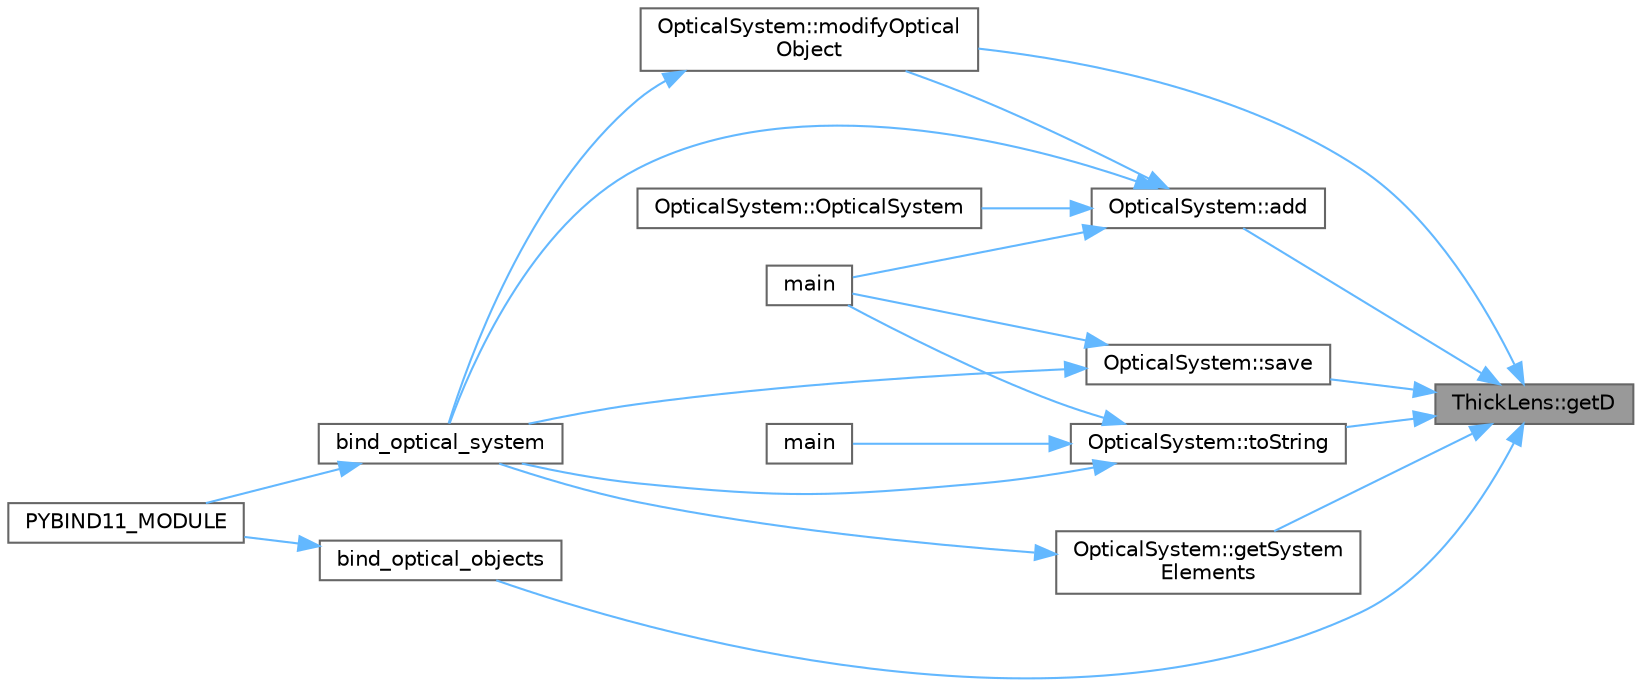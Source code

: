 digraph "ThickLens::getD"
{
 // LATEX_PDF_SIZE
  bgcolor="transparent";
  edge [fontname=Helvetica,fontsize=10,labelfontname=Helvetica,labelfontsize=10];
  node [fontname=Helvetica,fontsize=10,shape=box,height=0.2,width=0.4];
  rankdir="RL";
  Node1 [id="Node000001",label="ThickLens::getD",height=0.2,width=0.4,color="gray40", fillcolor="grey60", style="filled", fontcolor="black",tooltip="Retrieves the axial thickness of the lens."];
  Node1 -> Node2 [id="edge1_Node000001_Node000002",dir="back",color="steelblue1",style="solid",tooltip=" "];
  Node2 [id="Node000002",label="OpticalSystem::add",height=0.2,width=0.4,color="grey40", fillcolor="white", style="filled",URL="$classOpticalSystem.html#ae6db07d9e1f87f8e806754e82ade380e",tooltip="Adds an OpticalObject to the system."];
  Node2 -> Node3 [id="edge2_Node000002_Node000003",dir="back",color="steelblue1",style="solid",tooltip=" "];
  Node3 [id="Node000003",label="bind_optical_system",height=0.2,width=0.4,color="grey40", fillcolor="white", style="filled",URL="$bind__optical__system_8cpp.html#a4d9ce1c1e7f84524c60bc1fcaf35fb22",tooltip=" "];
  Node3 -> Node4 [id="edge3_Node000003_Node000004",dir="back",color="steelblue1",style="solid",tooltip=" "];
  Node4 [id="Node000004",label="PYBIND11_MODULE",height=0.2,width=0.4,color="grey40", fillcolor="white", style="filled",URL="$optisim__bindings_8cpp.html#a82d65b89848c085bfa58a60cdd31d6f6",tooltip=" "];
  Node2 -> Node5 [id="edge4_Node000002_Node000005",dir="back",color="steelblue1",style="solid",tooltip=" "];
  Node5 [id="Node000005",label="main",height=0.2,width=0.4,color="grey40", fillcolor="white", style="filled",URL="$example_8cpp.html#ae66f6b31b5ad750f1fe042a706a4e3d4",tooltip=" "];
  Node2 -> Node6 [id="edge5_Node000002_Node000006",dir="back",color="steelblue1",style="solid",tooltip=" "];
  Node6 [id="Node000006",label="OpticalSystem::modifyOptical\lObject",height=0.2,width=0.4,color="grey40", fillcolor="white", style="filled",URL="$classOpticalSystem.html#a2305f7a60f669b2a058f5e6ea8565186",tooltip="Modifies a property of an existing OpticalObject by its name."];
  Node6 -> Node3 [id="edge6_Node000006_Node000003",dir="back",color="steelblue1",style="solid",tooltip=" "];
  Node2 -> Node7 [id="edge7_Node000002_Node000007",dir="back",color="steelblue1",style="solid",tooltip=" "];
  Node7 [id="Node000007",label="OpticalSystem::OpticalSystem",height=0.2,width=0.4,color="grey40", fillcolor="white", style="filled",URL="$classOpticalSystem.html#a69f88a3c7ef96026d36dba71768e5a89",tooltip="Constructs an OpticalSystem by loading its configuration from a json file."];
  Node1 -> Node8 [id="edge8_Node000001_Node000008",dir="back",color="steelblue1",style="solid",tooltip=" "];
  Node8 [id="Node000008",label="bind_optical_objects",height=0.2,width=0.4,color="grey40", fillcolor="white", style="filled",URL="$bind__optical__objects_8cpp.html#abed024fc05ed7a9f896dd57e37f6faa9",tooltip=" "];
  Node8 -> Node4 [id="edge9_Node000008_Node000004",dir="back",color="steelblue1",style="solid",tooltip=" "];
  Node1 -> Node9 [id="edge10_Node000001_Node000009",dir="back",color="steelblue1",style="solid",tooltip=" "];
  Node9 [id="Node000009",label="OpticalSystem::getSystem\lElements",height=0.2,width=0.4,color="grey40", fillcolor="white", style="filled",URL="$classOpticalSystem.html#ae816a770d4ba9db4ac7da99f77465d35",tooltip="Retrieves a map of all optical elements in the system."];
  Node9 -> Node3 [id="edge11_Node000009_Node000003",dir="back",color="steelblue1",style="solid",tooltip=" "];
  Node1 -> Node6 [id="edge12_Node000001_Node000006",dir="back",color="steelblue1",style="solid",tooltip=" "];
  Node1 -> Node10 [id="edge13_Node000001_Node000010",dir="back",color="steelblue1",style="solid",tooltip=" "];
  Node10 [id="Node000010",label="OpticalSystem::save",height=0.2,width=0.4,color="grey40", fillcolor="white", style="filled",URL="$classOpticalSystem.html#a0dd5b63cca2a07cd0de55802e210f343",tooltip="Saves the current configuration of the optical system to a file."];
  Node10 -> Node3 [id="edge14_Node000010_Node000003",dir="back",color="steelblue1",style="solid",tooltip=" "];
  Node10 -> Node5 [id="edge15_Node000010_Node000005",dir="back",color="steelblue1",style="solid",tooltip=" "];
  Node1 -> Node11 [id="edge16_Node000001_Node000011",dir="back",color="steelblue1",style="solid",tooltip=" "];
  Node11 [id="Node000011",label="OpticalSystem::toString",height=0.2,width=0.4,color="grey40", fillcolor="white", style="filled",URL="$classOpticalSystem.html#a8a12e61ebbbb656507d8dd379f99f85e",tooltip="Prints a string representation of the optical system to an output stream."];
  Node11 -> Node3 [id="edge17_Node000011_Node000003",dir="back",color="steelblue1",style="solid",tooltip=" "];
  Node11 -> Node5 [id="edge18_Node000011_Node000005",dir="back",color="steelblue1",style="solid",tooltip=" "];
  Node11 -> Node12 [id="edge19_Node000011_Node000012",dir="back",color="steelblue1",style="solid",tooltip=" "];
  Node12 [id="Node000012",label="main",height=0.2,width=0.4,color="grey40", fillcolor="white", style="filled",URL="$OptiSim_8cpp.html#a0ddf1224851353fc92bfbff6f499fa97",tooltip="The main entry point of the OptiSim application."];
}
